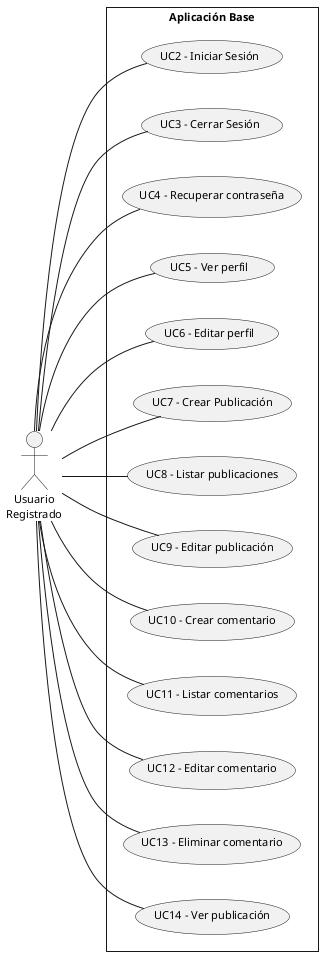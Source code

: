 @startuml baseApp
skinparam style strictuml
left to right direction
skinparam defaultTextAlignment center
skinparam defaultFontSize 11

actor "Usuario\nRegistrado" as User

rectangle "Aplicación Base" {
    usecase "UC2 - Iniciar Sesión" as UC2
    usecase "UC3 - Cerrar Sesión" as UC3
    usecase "UC4 - Recuperar contraseña" as UC4
    usecase "UC5 - Ver perfil" as UC5
    usecase "UC6 - Editar perfil" as UC6
    usecase "UC7 - Crear Publicación" as UC7
    usecase "UC8 - Listar publicaciones" as UC8
    usecase "UC9 - Editar publicación" as UC9
    usecase "UC10 - Crear comentario" as UC10
    usecase "UC11 - Listar comentarios" as UC11
    usecase "UC12 - Editar comentario" as UC12
    usecase "UC13 - Eliminar comentario" as UC13
    usecase "UC14 - Ver publicación" as UC14
}

User -- UC2
User -- UC3
User -- UC4
User -- UC5
User -- UC6
User -- UC7
User -- UC8
User -- UC9
User -- UC10
User -- UC11
User -- UC12
User -- UC13
User -- UC14

@enduml
